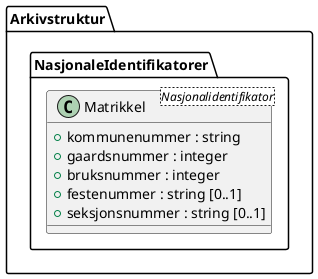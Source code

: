 @startuml
class Arkivstruktur.NasjonaleIdentifikatorer.Matrikkel <Nasjonalidentifikator> {
  +kommunenummer : string
  +gaardsnummer : integer
  +bruksnummer : integer
  +festenummer : string [0..1]
  +seksjonsnummer : string [0..1]
}
@enduml
